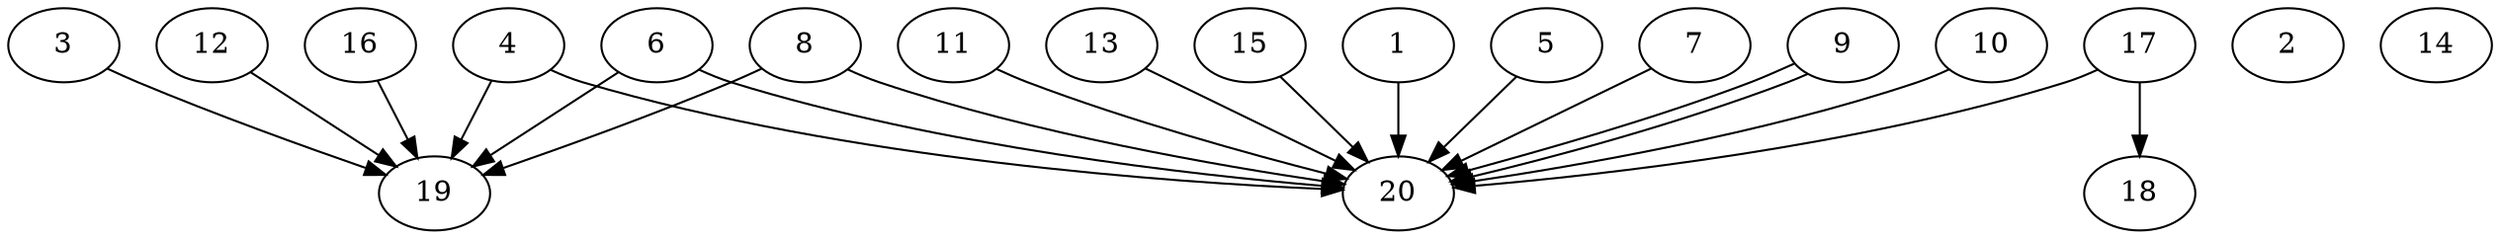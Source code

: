 // DAG automatically generated by daggen at Thu Oct  3 13:58:42 2019
// ./daggen --dot -n 20 --ccr 0.5 --fat 0.9 --regular 0.5 --density 0.9 --mindata 5242880 --maxdata 52428800 
digraph G {
  1 [size="31385600", alpha="0.01", expect_size="15692800"] 
  1 -> 20 [size ="15692800"]
  2 [size="81799168", alpha="0.08", expect_size="40899584"] 
  3 [size="45889536", alpha="0.15", expect_size="22944768"] 
  3 -> 19 [size ="22944768"]
  4 [size="12279808", alpha="0.08", expect_size="6139904"] 
  4 -> 19 [size ="6139904"]
  4 -> 20 [size ="6139904"]
  5 [size="19791872", alpha="0.18", expect_size="9895936"] 
  5 -> 20 [size ="9895936"]
  6 [size="64843776", alpha="0.01", expect_size="32421888"] 
  6 -> 19 [size ="32421888"]
  6 -> 20 [size ="32421888"]
  7 [size="33048576", alpha="0.13", expect_size="16524288"] 
  7 -> 20 [size ="16524288"]
  8 [size="47355904", alpha="0.08", expect_size="23677952"] 
  8 -> 19 [size ="23677952"]
  8 -> 20 [size ="23677952"]
  9 [size="85602304", alpha="0.01", expect_size="42801152"] 
  9 -> 20 [size ="42801152"]
  9 -> 20 [size ="42801152"]
  10 [size="24236032", alpha="0.16", expect_size="12118016"] 
  10 -> 20 [size ="12118016"]
  11 [size="46419968", alpha="0.02", expect_size="23209984"] 
  11 -> 20 [size ="23209984"]
  12 [size="52156416", alpha="0.18", expect_size="26078208"] 
  12 -> 19 [size ="26078208"]
  13 [size="90624000", alpha="0.12", expect_size="45312000"] 
  13 -> 20 [size ="45312000"]
  14 [size="68280320", alpha="0.18", expect_size="34140160"] 
  15 [size="12865536", alpha="0.16", expect_size="6432768"] 
  15 -> 20 [size ="6432768"]
  16 [size="96651264", alpha="0.14", expect_size="48325632"] 
  16 -> 19 [size ="48325632"]
  17 [size="103110656", alpha="0.02", expect_size="51555328"] 
  17 -> 18 [size ="51555328"]
  17 -> 20 [size ="51555328"]
  18 [size="69103616", alpha="0.15", expect_size="34551808"] 
  19 [size="13238272", alpha="0.03", expect_size="6619136"] 
  20 [size="17616896", alpha="0.03", expect_size="8808448"] 
}
